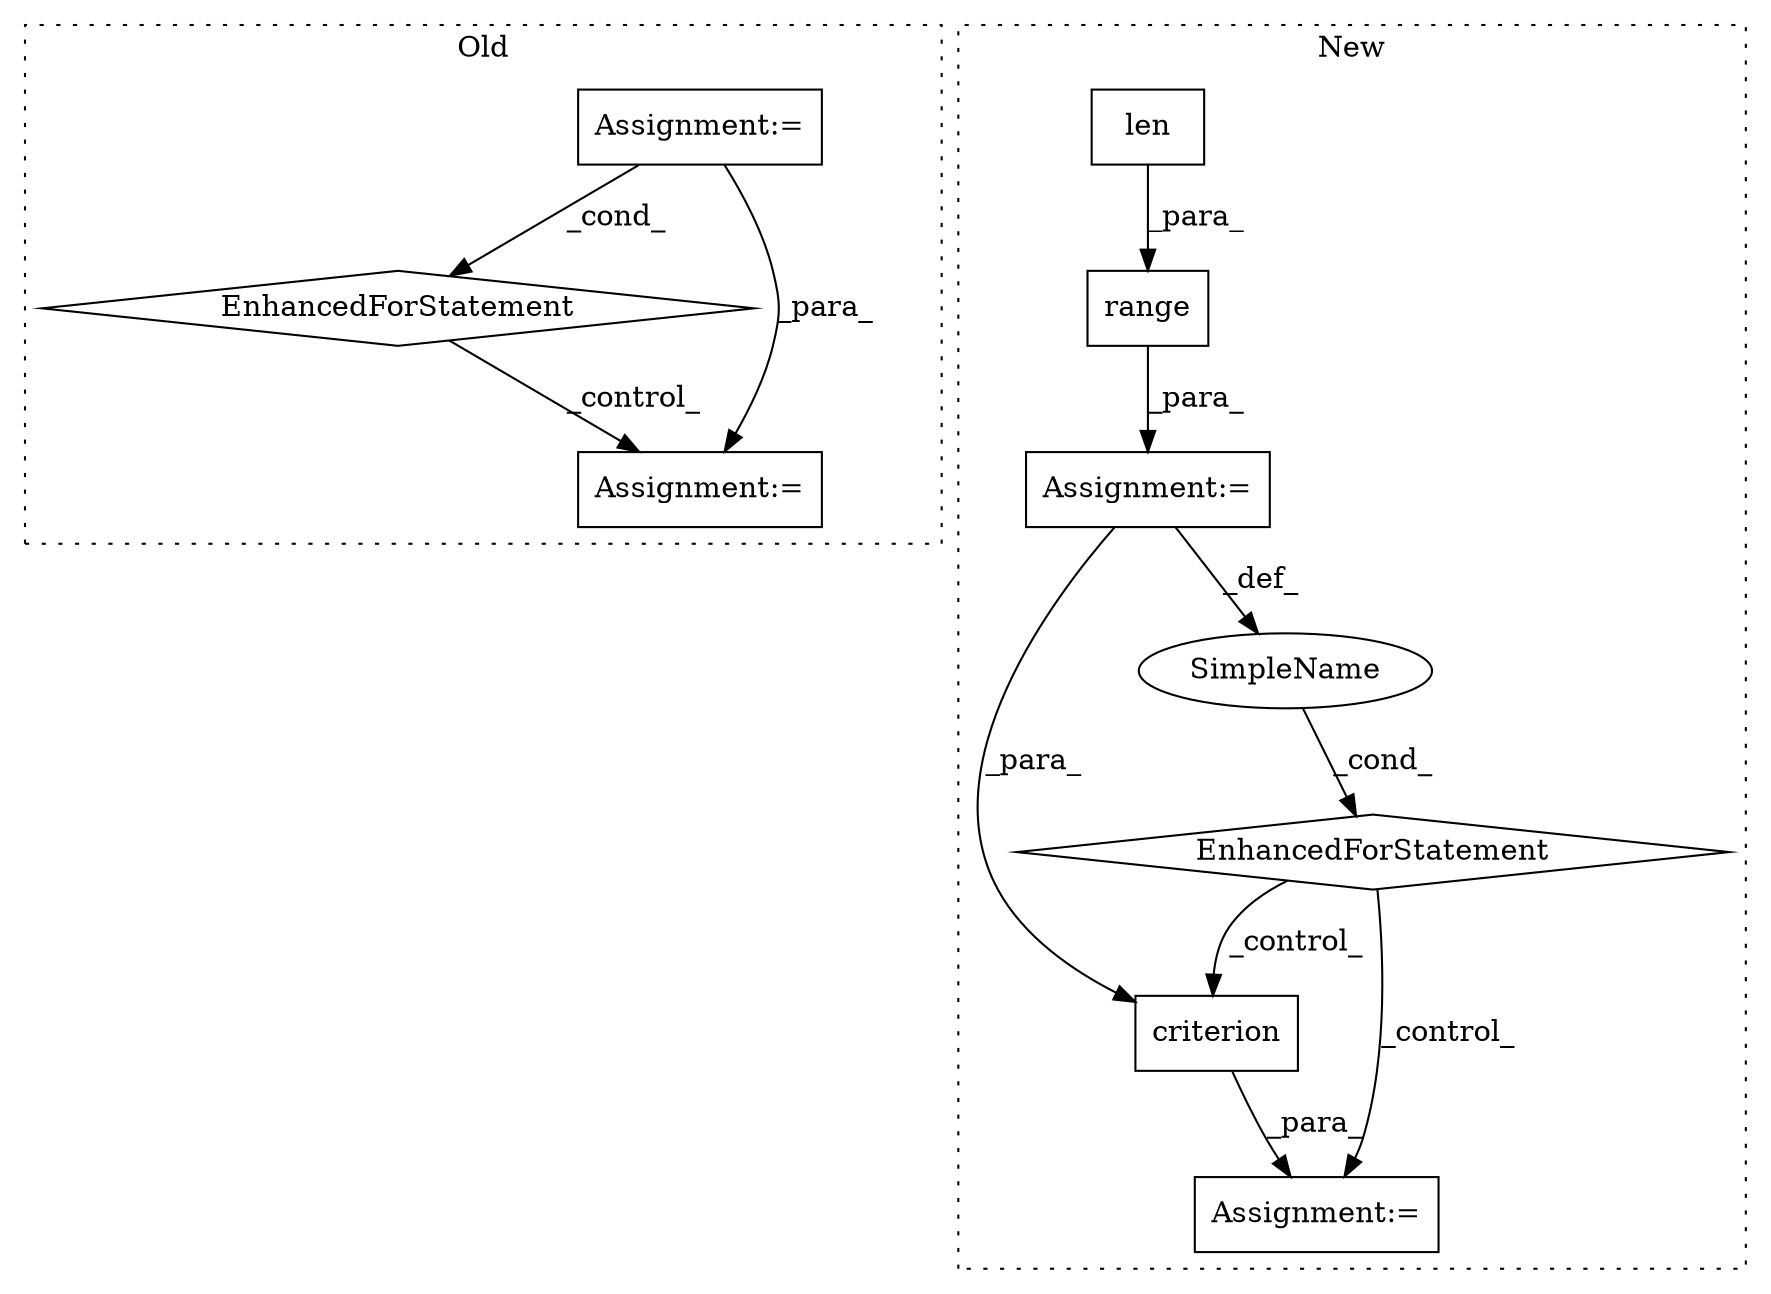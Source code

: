 digraph G {
subgraph cluster0 {
1 [label="EnhancedForStatement" a="70" s="5367,5438" l="57,2" shape="diamond"];
5 [label="Assignment:=" a="7" s="5367,5438" l="57,2" shape="box"];
6 [label="Assignment:=" a="7" s="5454" l="2" shape="box"];
label = "Old";
style="dotted";
}
subgraph cluster1 {
2 [label="criterion" a="32" s="5875,5905" l="10,1" shape="box"];
3 [label="SimpleName" a="42" s="5833" l="1" shape="ellipse"];
4 [label="Assignment:=" a="7" s="5873" l="2" shape="box"];
7 [label="EnhancedForStatement" a="70" s="5772,5857" l="57,2" shape="diamond"];
8 [label="range" a="32" s="5837,5856" l="6,1" shape="box"];
9 [label="len" a="32" s="5845,5855" l="4,1" shape="box"];
10 [label="Assignment:=" a="7" s="5772,5857" l="57,2" shape="box"];
label = "New";
style="dotted";
}
1 -> 6 [label="_control_"];
2 -> 4 [label="_para_"];
3 -> 7 [label="_cond_"];
5 -> 1 [label="_cond_"];
5 -> 6 [label="_para_"];
7 -> 2 [label="_control_"];
7 -> 4 [label="_control_"];
8 -> 10 [label="_para_"];
9 -> 8 [label="_para_"];
10 -> 2 [label="_para_"];
10 -> 3 [label="_def_"];
}